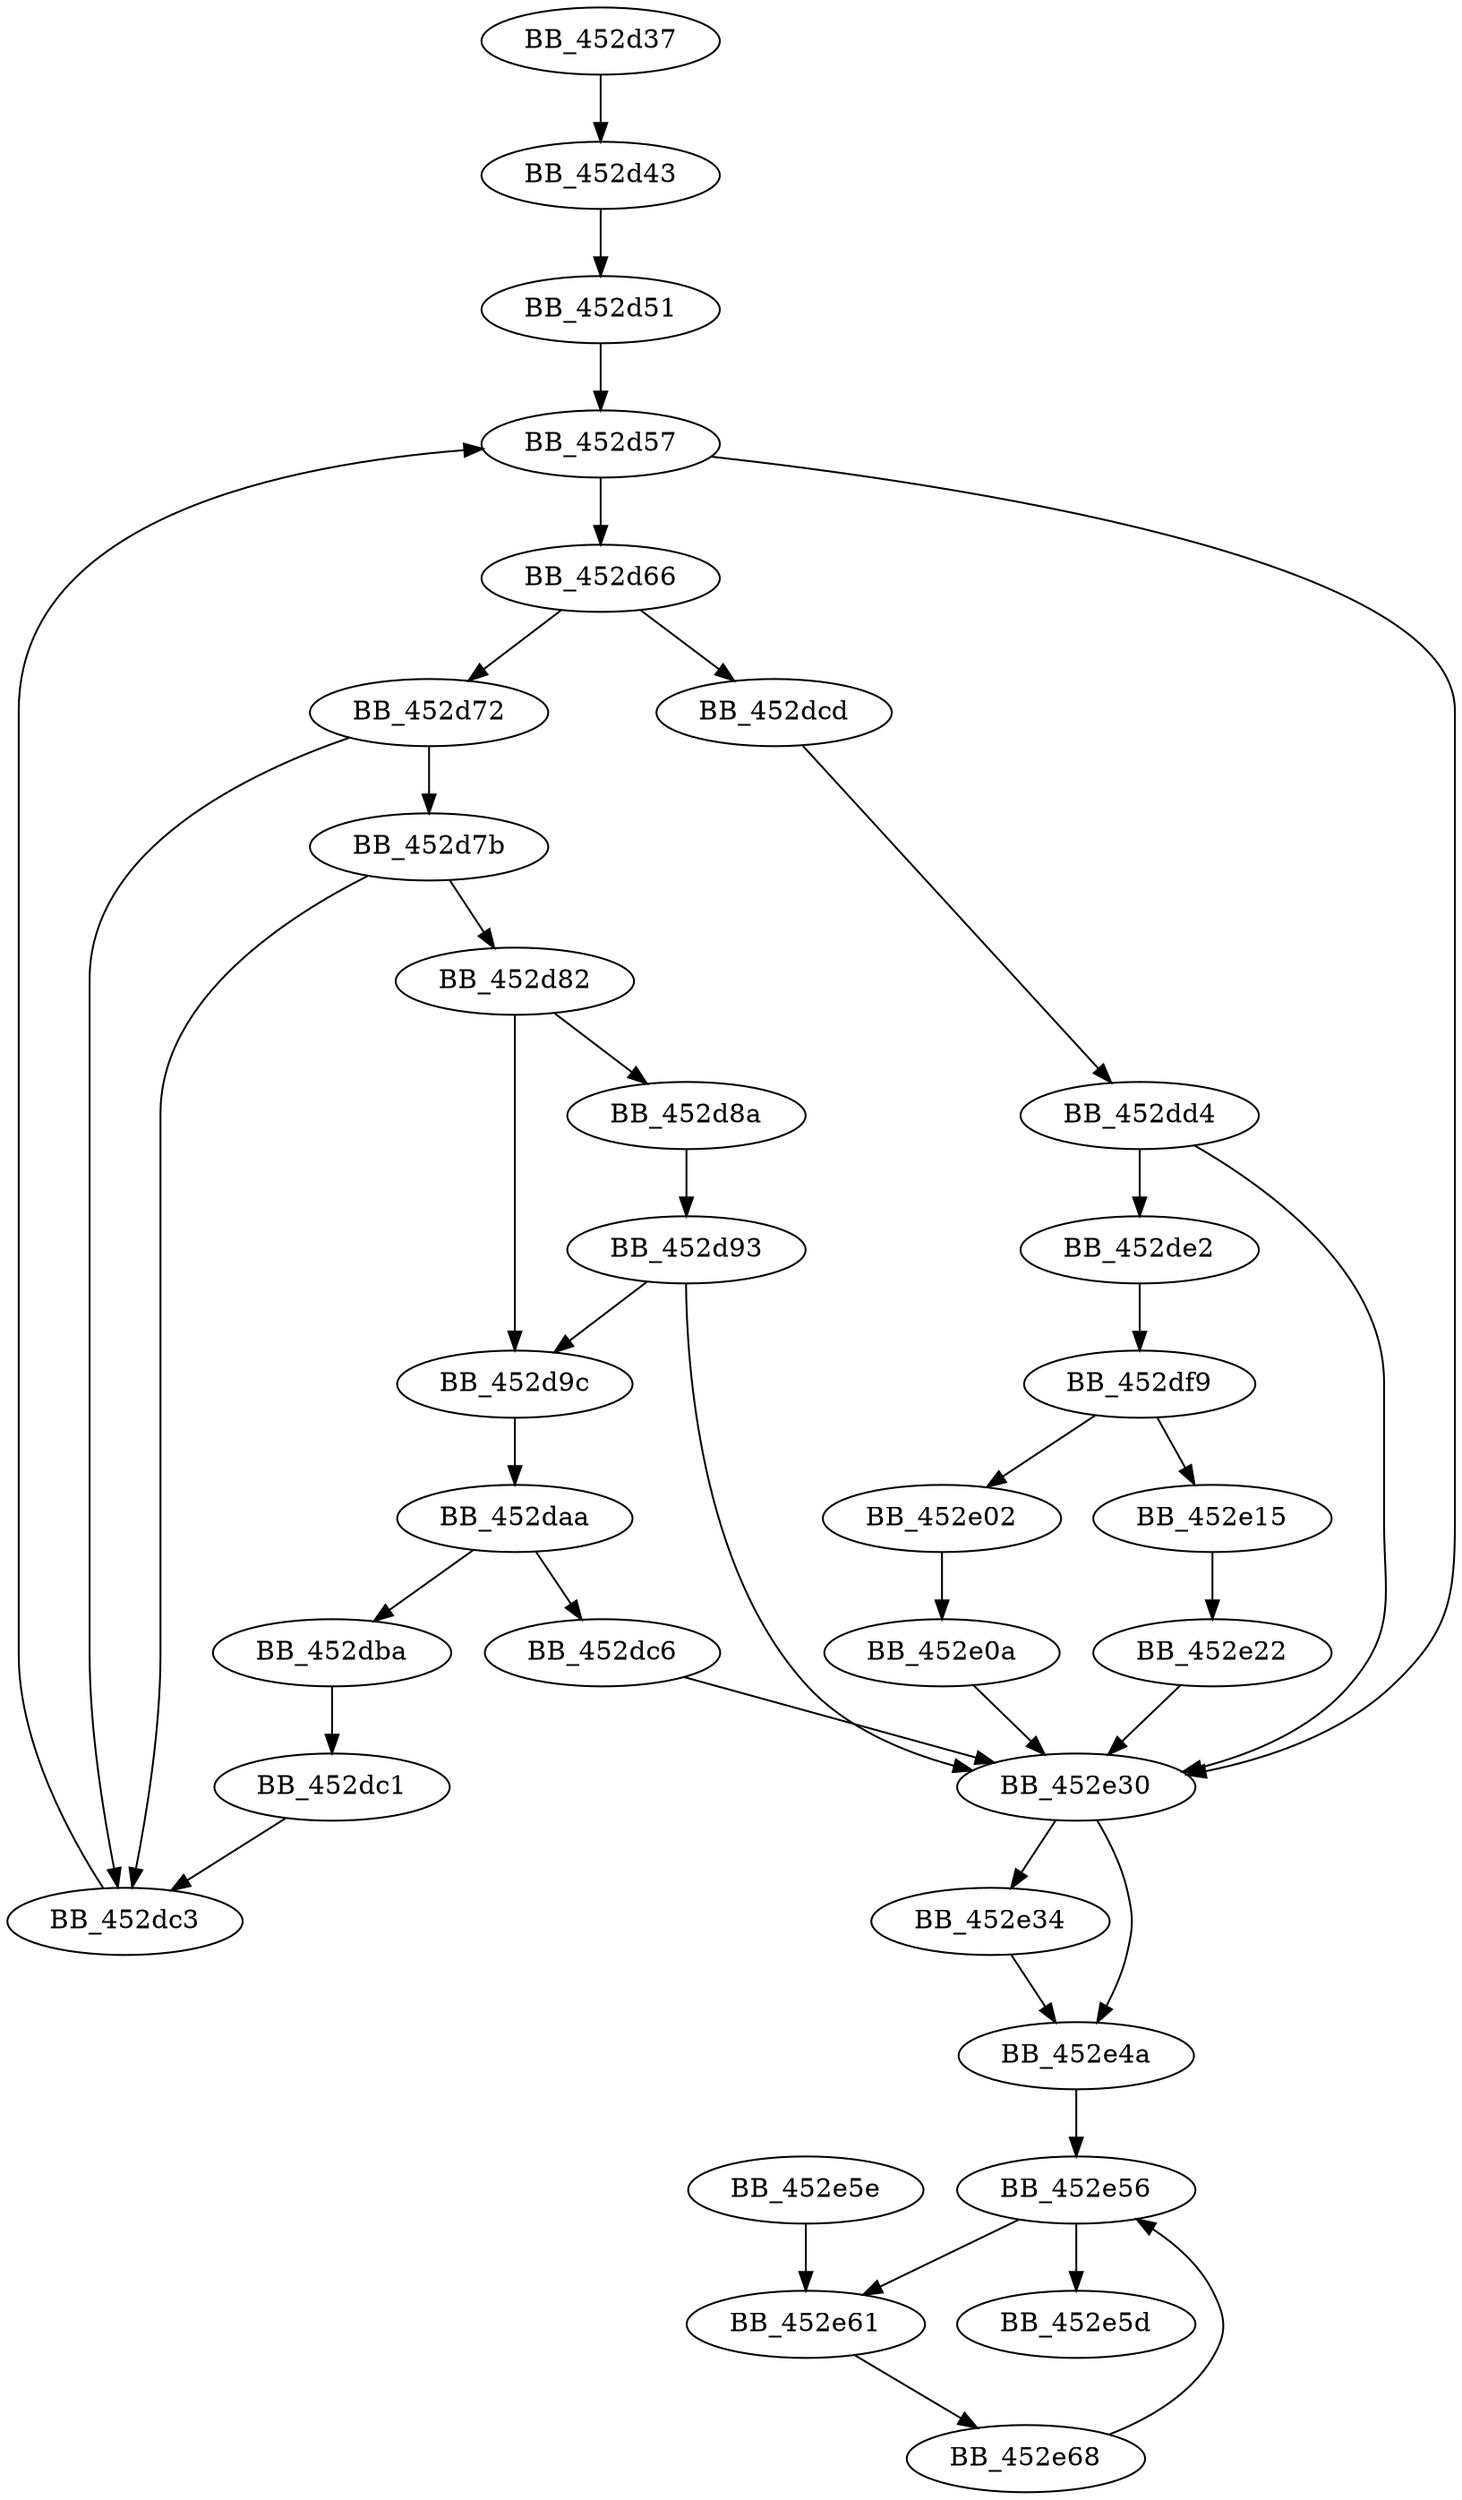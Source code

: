 DiGraph sub_452D37{
BB_452d37->BB_452d43
BB_452d43->BB_452d51
BB_452d51->BB_452d57
BB_452d57->BB_452d66
BB_452d57->BB_452e30
BB_452d66->BB_452d72
BB_452d66->BB_452dcd
BB_452d72->BB_452d7b
BB_452d72->BB_452dc3
BB_452d7b->BB_452d82
BB_452d7b->BB_452dc3
BB_452d82->BB_452d8a
BB_452d82->BB_452d9c
BB_452d8a->BB_452d93
BB_452d93->BB_452d9c
BB_452d93->BB_452e30
BB_452d9c->BB_452daa
BB_452daa->BB_452dba
BB_452daa->BB_452dc6
BB_452dba->BB_452dc1
BB_452dc1->BB_452dc3
BB_452dc3->BB_452d57
BB_452dc6->BB_452e30
BB_452dcd->BB_452dd4
BB_452dd4->BB_452de2
BB_452dd4->BB_452e30
BB_452de2->BB_452df9
BB_452df9->BB_452e02
BB_452df9->BB_452e15
BB_452e02->BB_452e0a
BB_452e0a->BB_452e30
BB_452e15->BB_452e22
BB_452e22->BB_452e30
BB_452e30->BB_452e34
BB_452e30->BB_452e4a
BB_452e34->BB_452e4a
BB_452e4a->BB_452e56
BB_452e56->BB_452e5d
BB_452e56->BB_452e61
BB_452e5e->BB_452e61
BB_452e61->BB_452e68
BB_452e68->BB_452e56
}
